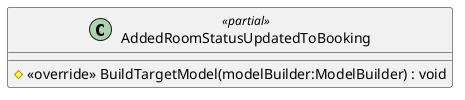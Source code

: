 @startuml
class AddedRoomStatusUpdatedToBooking <<partial>> {
    # <<override>> BuildTargetModel(modelBuilder:ModelBuilder) : void
}
@enduml
